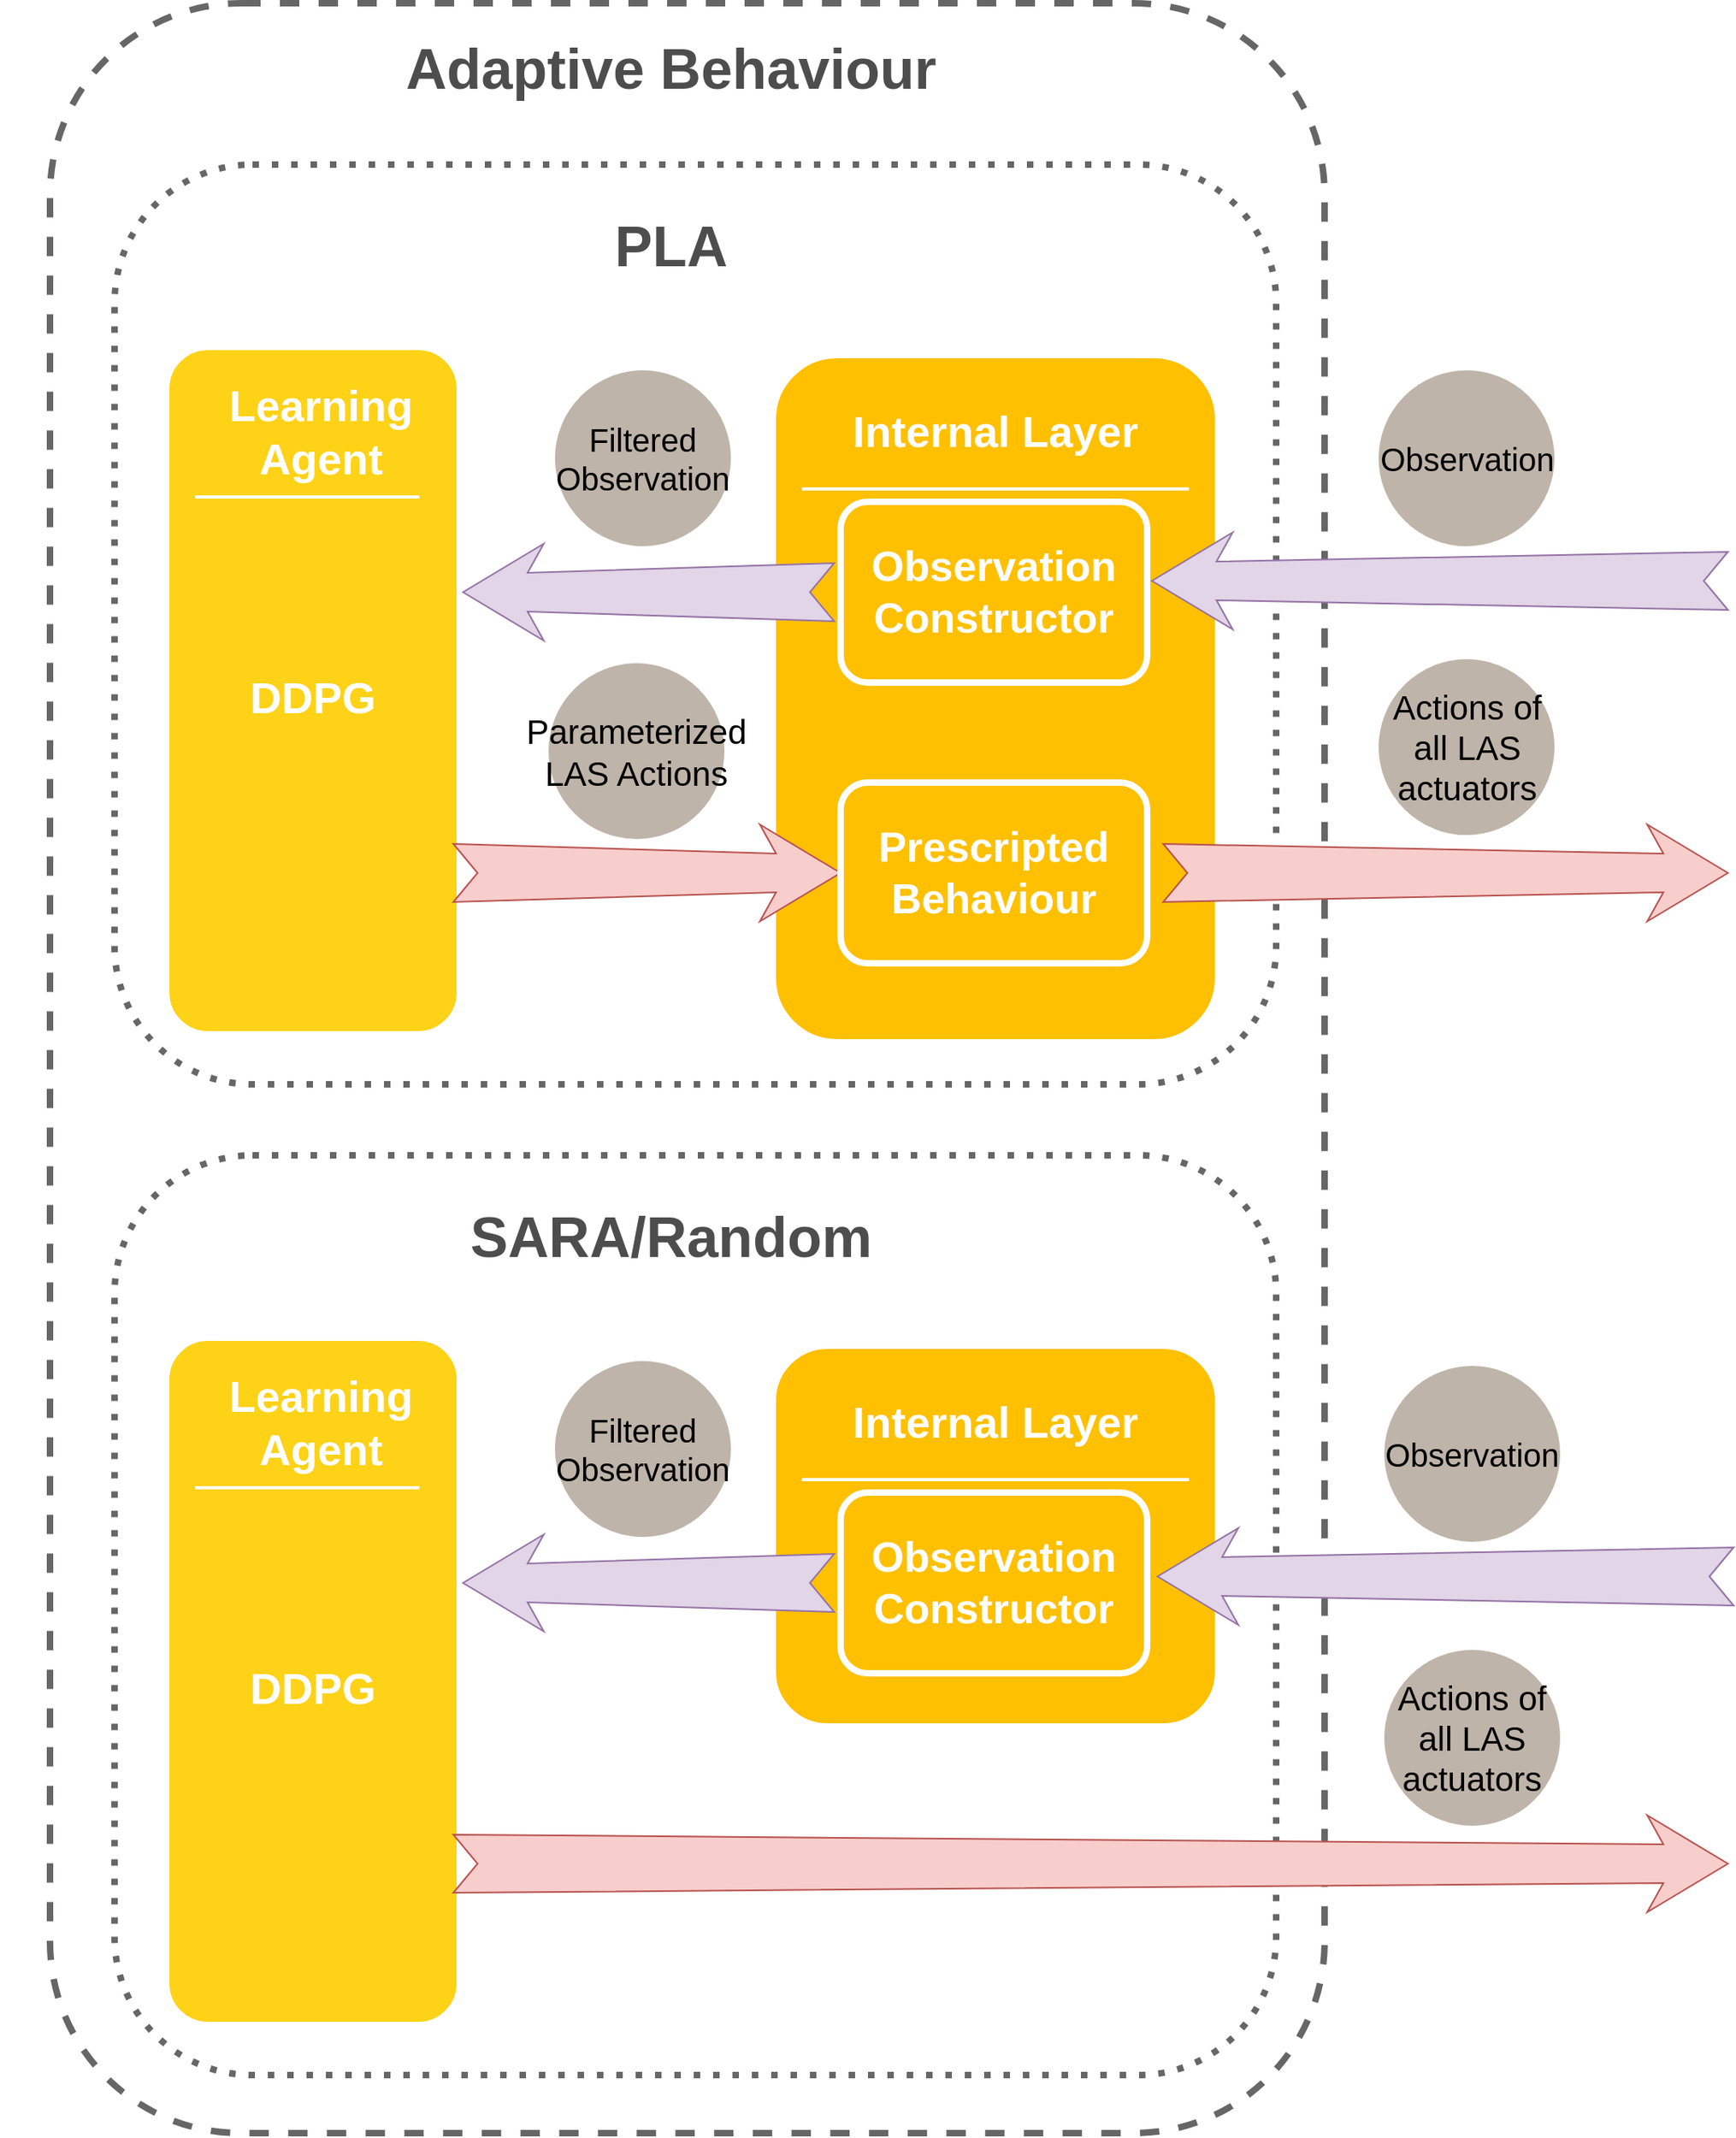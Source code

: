 <mxfile version="12.2.7" type="device" pages="1"><diagram id="vqFxfj5lO9SoeqjPA4Cn" name="Page-1"><mxGraphModel dx="2076" dy="1062" grid="1" gridSize="10" guides="1" tooltips="1" connect="1" arrows="1" fold="1" page="1" pageScale="1" pageWidth="850" pageHeight="1100" math="0" shadow="0"><root><mxCell id="0"/><mxCell id="1" parent="0"/><mxCell id="VZfD3xewa8nLm4OQGa44-46" value="" style="rounded=1;whiteSpace=wrap;html=1;strokeColor=#666666;strokeWidth=4;fillColor=none;align=center;fontColor=#333333;dashed=1;" vertex="1" parent="1"><mxGeometry x="150" y="100" width="790" height="1320" as="geometry"/></mxCell><mxCell id="VZfD3xewa8nLm4OQGa44-27" value="" style="rounded=1;whiteSpace=wrap;html=1;strokeColor=#666666;strokeWidth=4;fillColor=none;align=center;fontColor=#333333;dashed=1;dashPattern=1 2;" vertex="1" parent="1"><mxGeometry x="190" y="200" width="720" height="570" as="geometry"/></mxCell><mxCell id="VZfD3xewa8nLm4OQGa44-1" value="" style="whiteSpace=wrap;html=1;rounded=1;shadow=0;strokeWidth=8;fontSize=20;align=center;fillColor=#FED217;strokeColor=#FFFFFF;" vertex="1" parent="1"><mxGeometry x="220" y="311" width="186" height="430" as="geometry"/></mxCell><mxCell id="VZfD3xewa8nLm4OQGa44-2" value="Learning Agent" style="text;html=1;strokeColor=none;fillColor=none;align=center;verticalAlign=middle;whiteSpace=wrap;rounded=0;shadow=0;fontSize=27;fontColor=#FFFFFF;fontStyle=1" vertex="1" parent="1"><mxGeometry x="230" y="336" width="176" height="60" as="geometry"/></mxCell><mxCell id="VZfD3xewa8nLm4OQGa44-4" value="" style="line;strokeWidth=2;html=1;rounded=0;shadow=0;fontSize=27;align=center;fillColor=none;strokeColor=#FFFFFF;" vertex="1" parent="1"><mxGeometry x="240" y="401" width="139" height="10" as="geometry"/></mxCell><mxCell id="VZfD3xewa8nLm4OQGa44-5" value="&lt;font style=&quot;font-size: 21px&quot; color=&quot;#000000&quot;&gt;Parameterized LAS Actions&lt;/font&gt;" style="ellipse;whiteSpace=wrap;html=1;rounded=0;shadow=0;strokeWidth=6;fontSize=14;align=center;fillColor=#BFB4A9;strokeColor=#FFFFFF;fontColor=#FFFFFF;" vertex="1" parent="1"><mxGeometry x="456" y="506" width="115" height="115" as="geometry"/></mxCell><mxCell id="VZfD3xewa8nLm4OQGa44-7" value="" style="whiteSpace=wrap;html=1;rounded=1;shadow=0;strokeWidth=8;fontSize=20;align=center;fillColor=#FFC001;strokeColor=#FFFFFF;" vertex="1" parent="1"><mxGeometry x="596" y="316" width="280" height="430" as="geometry"/></mxCell><mxCell id="VZfD3xewa8nLm4OQGa44-8" value="Internal Layer" style="text;html=1;strokeColor=none;fillColor=none;align=center;verticalAlign=middle;whiteSpace=wrap;rounded=0;shadow=0;fontSize=27;fontColor=#FFFFFF;fontStyle=1" vertex="1" parent="1"><mxGeometry x="596" y="336" width="280" height="60" as="geometry"/></mxCell><mxCell id="VZfD3xewa8nLm4OQGa44-9" value="" style="line;strokeWidth=2;html=1;rounded=0;shadow=0;fontSize=27;align=center;fillColor=none;strokeColor=#FFFFFF;" vertex="1" parent="1"><mxGeometry x="616" y="396" width="240" height="10" as="geometry"/></mxCell><mxCell id="VZfD3xewa8nLm4OQGa44-10" value="&lt;font style=&quot;font-size: 20px&quot; color=&quot;#000000&quot;&gt;Filtered&lt;br&gt;Observation&lt;/font&gt;" style="ellipse;whiteSpace=wrap;html=1;rounded=0;shadow=0;strokeWidth=6;fontSize=14;align=center;fillColor=#BFB4A9;strokeColor=#FFFFFF;fontColor=#FFFFFF;" vertex="1" parent="1"><mxGeometry x="460" y="324.5" width="115" height="115" as="geometry"/></mxCell><mxCell id="VZfD3xewa8nLm4OQGa44-11" value="" style="html=1;shadow=0;dashed=0;align=center;verticalAlign=middle;shape=mxgraph.arrows2.stylisedArrow;dy=0.6;dx=40;notch=15;feather=0.4;rounded=0;strokeWidth=1;fontSize=27;strokeColor=#9673a6;fillColor=#e1d5e7;rotation=180;" vertex="1" parent="1"><mxGeometry x="406" y="435" width="230" height="60" as="geometry"/></mxCell><mxCell id="VZfD3xewa8nLm4OQGa44-12" value="DDPG" style="text;html=1;strokeColor=none;fillColor=none;align=center;verticalAlign=middle;whiteSpace=wrap;rounded=0;shadow=0;fontSize=27;fontColor=#FFFFFF;fontStyle=1" vertex="1" parent="1"><mxGeometry x="220" y="501" width="186" height="60" as="geometry"/></mxCell><mxCell id="VZfD3xewa8nLm4OQGa44-13" value="&lt;div style=&quot;font-size: 26px&quot;&gt;&lt;font color=&quot;#ffffff&quot;&gt;Observation Constructor&lt;/font&gt;&lt;/div&gt;" style="text;html=1;strokeColor=#FFFFFF;fillColor=none;align=center;verticalAlign=middle;whiteSpace=wrap;rounded=1;shadow=0;fontSize=27;fontColor=#333333;fontStyle=1;strokeWidth=4;" vertex="1" parent="1"><mxGeometry x="640" y="409" width="190" height="112" as="geometry"/></mxCell><mxCell id="VZfD3xewa8nLm4OQGa44-14" value="&lt;font style=&quot;font-size: 21px&quot; color=&quot;#000000&quot;&gt;Actions of all LAS actuators&lt;/font&gt;" style="ellipse;whiteSpace=wrap;html=1;rounded=0;shadow=0;strokeWidth=6;fontSize=14;align=center;fillColor=#BFB4A9;strokeColor=#FFFFFF;fontColor=#FFFFFF;" vertex="1" parent="1"><mxGeometry x="970.5" y="503.5" width="115" height="115" as="geometry"/></mxCell><mxCell id="VZfD3xewa8nLm4OQGa44-15" value="&lt;font style=&quot;font-size: 20px&quot; color=&quot;#000000&quot;&gt;Observation&lt;/font&gt;" style="ellipse;whiteSpace=wrap;html=1;rounded=0;shadow=0;strokeWidth=6;fontSize=14;align=center;fillColor=#BFB4A9;strokeColor=#FFFFFF;fontColor=#FFFFFF;" vertex="1" parent="1"><mxGeometry x="970.5" y="324.5" width="115" height="115" as="geometry"/></mxCell><mxCell id="VZfD3xewa8nLm4OQGa44-16" value="" style="html=1;shadow=0;dashed=0;align=center;verticalAlign=middle;shape=mxgraph.arrows2.stylisedArrow;dy=0.6;dx=40;notch=15;feather=0.4;rounded=0;strokeWidth=1;fontSize=27;strokeColor=#9673a6;fillColor=#e1d5e7;rotation=180;" vertex="1" parent="1"><mxGeometry x="833" y="428" width="357" height="60" as="geometry"/></mxCell><mxCell id="VZfD3xewa8nLm4OQGa44-17" value="" style="html=1;shadow=0;dashed=0;align=center;verticalAlign=middle;shape=mxgraph.arrows2.stylisedArrow;dy=0.6;dx=40;notch=15;feather=0.4;rounded=0;strokeWidth=1;fontSize=27;strokeColor=#b85450;fillColor=#f8cecc;" vertex="1" parent="1"><mxGeometry x="840" y="609" width="350" height="60" as="geometry"/></mxCell><mxCell id="VZfD3xewa8nLm4OQGa44-25" value="DDPG" style="text;html=1;strokeColor=none;fillColor=none;align=center;verticalAlign=middle;whiteSpace=wrap;rounded=0;shadow=0;fontSize=27;fontColor=#FFFFFF;fontStyle=1" vertex="1" parent="1"><mxGeometry x="119" y="970" width="280" height="60" as="geometry"/></mxCell><mxCell id="VZfD3xewa8nLm4OQGa44-6" value="" style="html=1;shadow=0;dashed=0;align=center;verticalAlign=middle;shape=mxgraph.arrows2.stylisedArrow;dy=0.6;dx=40;notch=15;feather=0.4;rounded=0;strokeWidth=1;fontSize=27;strokeColor=#b85450;fillColor=#f8cecc;" vertex="1" parent="1"><mxGeometry x="400" y="609" width="240" height="60" as="geometry"/></mxCell><mxCell id="VZfD3xewa8nLm4OQGa44-26" value="&lt;div style=&quot;font-size: 26px;&quot;&gt;&lt;font color=&quot;#ffffff&quot;&gt;Prescripted Behaviour&lt;/font&gt;&lt;/div&gt;" style="text;html=1;strokeColor=#FFFFFF;fillColor=none;align=center;verticalAlign=middle;whiteSpace=wrap;rounded=1;shadow=0;fontSize=27;fontColor=#333333;fontStyle=1;strokeWidth=4;" vertex="1" parent="1"><mxGeometry x="640" y="583" width="190" height="112" as="geometry"/></mxCell><mxCell id="VZfD3xewa8nLm4OQGa44-28" value="&lt;font color=&quot;#4d4d4d&quot;&gt;&lt;font style=&quot;font-size: 35px&quot;&gt;PLA&lt;/font&gt;&lt;br&gt;&lt;/font&gt;" style="text;html=1;strokeColor=none;fillColor=none;align=center;verticalAlign=middle;whiteSpace=wrap;rounded=0;shadow=0;fontSize=27;fontColor=#FFFFFF;fontStyle=1" vertex="1" parent="1"><mxGeometry x="447" y="220" width="176" height="60" as="geometry"/></mxCell><mxCell id="VZfD3xewa8nLm4OQGa44-29" value="" style="rounded=1;whiteSpace=wrap;html=1;strokeColor=#666666;strokeWidth=4;fillColor=none;align=center;fontColor=#333333;dashed=1;dashPattern=1 2;" vertex="1" parent="1"><mxGeometry x="190" y="814" width="720" height="570" as="geometry"/></mxCell><mxCell id="VZfD3xewa8nLm4OQGa44-30" value="" style="whiteSpace=wrap;html=1;rounded=1;shadow=0;strokeWidth=8;fontSize=20;align=center;fillColor=#FED217;strokeColor=#FFFFFF;" vertex="1" parent="1"><mxGeometry x="220" y="925" width="186" height="430" as="geometry"/></mxCell><mxCell id="VZfD3xewa8nLm4OQGa44-31" value="Learning Agent" style="text;html=1;strokeColor=none;fillColor=none;align=center;verticalAlign=middle;whiteSpace=wrap;rounded=0;shadow=0;fontSize=27;fontColor=#FFFFFF;fontStyle=1" vertex="1" parent="1"><mxGeometry x="230" y="950" width="176" height="60" as="geometry"/></mxCell><mxCell id="VZfD3xewa8nLm4OQGa44-32" value="" style="line;strokeWidth=2;html=1;rounded=0;shadow=0;fontSize=27;align=center;fillColor=none;strokeColor=#FFFFFF;" vertex="1" parent="1"><mxGeometry x="240" y="1015" width="139" height="10" as="geometry"/></mxCell><mxCell id="VZfD3xewa8nLm4OQGa44-33" value="&lt;font color=&quot;#000000&quot;&gt;&lt;span style=&quot;font-size: 21px&quot;&gt;Actions of all LAS actuators&lt;br&gt;&lt;/span&gt;&lt;/font&gt;" style="ellipse;whiteSpace=wrap;html=1;rounded=0;shadow=0;strokeWidth=6;fontSize=14;align=center;fillColor=#BFB4A9;strokeColor=#FFFFFF;fontColor=#FFFFFF;" vertex="1" parent="1"><mxGeometry x="974" y="1117.5" width="115" height="115" as="geometry"/></mxCell><mxCell id="VZfD3xewa8nLm4OQGa44-34" value="" style="whiteSpace=wrap;html=1;rounded=1;shadow=0;strokeWidth=8;fontSize=20;align=center;fillColor=#FFC001;strokeColor=#FFFFFF;" vertex="1" parent="1"><mxGeometry x="596" y="930" width="280" height="240" as="geometry"/></mxCell><mxCell id="VZfD3xewa8nLm4OQGa44-35" value="Internal Layer" style="text;html=1;strokeColor=none;fillColor=none;align=center;verticalAlign=middle;whiteSpace=wrap;rounded=0;shadow=0;fontSize=27;fontColor=#FFFFFF;fontStyle=1" vertex="1" parent="1"><mxGeometry x="596" y="950" width="280" height="60" as="geometry"/></mxCell><mxCell id="VZfD3xewa8nLm4OQGa44-36" value="" style="line;strokeWidth=2;html=1;rounded=0;shadow=0;fontSize=27;align=center;fillColor=none;strokeColor=#FFFFFF;" vertex="1" parent="1"><mxGeometry x="616" y="1010" width="240" height="10" as="geometry"/></mxCell><mxCell id="VZfD3xewa8nLm4OQGa44-37" value="&lt;font style=&quot;font-size: 20px&quot; color=&quot;#000000&quot;&gt;Filtered&lt;br&gt;Observation&lt;/font&gt;" style="ellipse;whiteSpace=wrap;html=1;rounded=0;shadow=0;strokeWidth=6;fontSize=14;align=center;fillColor=#BFB4A9;strokeColor=#FFFFFF;fontColor=#FFFFFF;" vertex="1" parent="1"><mxGeometry x="460" y="938.5" width="115" height="115" as="geometry"/></mxCell><mxCell id="VZfD3xewa8nLm4OQGa44-38" value="" style="html=1;shadow=0;dashed=0;align=center;verticalAlign=middle;shape=mxgraph.arrows2.stylisedArrow;dy=0.6;dx=40;notch=15;feather=0.4;rounded=0;strokeWidth=1;fontSize=27;strokeColor=#9673a6;fillColor=#e1d5e7;rotation=180;" vertex="1" parent="1"><mxGeometry x="406" y="1049" width="230" height="60" as="geometry"/></mxCell><mxCell id="VZfD3xewa8nLm4OQGa44-39" value="DDPG" style="text;html=1;strokeColor=none;fillColor=none;align=center;verticalAlign=middle;whiteSpace=wrap;rounded=0;shadow=0;fontSize=27;fontColor=#FFFFFF;fontStyle=1" vertex="1" parent="1"><mxGeometry x="220" y="1115" width="186" height="60" as="geometry"/></mxCell><mxCell id="VZfD3xewa8nLm4OQGa44-40" value="&lt;div style=&quot;font-size: 26px&quot;&gt;&lt;font color=&quot;#ffffff&quot;&gt;Observation Constructor&lt;/font&gt;&lt;/div&gt;" style="text;html=1;strokeColor=#FFFFFF;fillColor=none;align=center;verticalAlign=middle;whiteSpace=wrap;rounded=1;shadow=0;fontSize=27;fontColor=#333333;fontStyle=1;strokeWidth=4;" vertex="1" parent="1"><mxGeometry x="640" y="1023" width="190" height="112" as="geometry"/></mxCell><mxCell id="VZfD3xewa8nLm4OQGa44-41" value="" style="html=1;shadow=0;dashed=0;align=center;verticalAlign=middle;shape=mxgraph.arrows2.stylisedArrow;dy=0.6;dx=40;notch=15;feather=0.4;rounded=0;strokeWidth=1;fontSize=27;strokeColor=#b85450;fillColor=#f8cecc;" vertex="1" parent="1"><mxGeometry x="400" y="1223" width="790" height="60" as="geometry"/></mxCell><mxCell id="VZfD3xewa8nLm4OQGa44-43" value="&lt;font color=&quot;#4d4d4d&quot;&gt;&lt;font style=&quot;font-size: 35px&quot;&gt;SARA/Random&lt;/font&gt;&lt;br&gt;&lt;/font&gt;" style="text;html=1;strokeColor=none;fillColor=none;align=center;verticalAlign=middle;whiteSpace=wrap;rounded=0;shadow=0;fontSize=27;fontColor=#FFFFFF;fontStyle=1" vertex="1" parent="1"><mxGeometry x="447" y="834" width="176" height="60" as="geometry"/></mxCell><mxCell id="VZfD3xewa8nLm4OQGa44-44" value="&lt;font style=&quot;font-size: 20px&quot; color=&quot;#000000&quot;&gt;Observation&lt;/font&gt;" style="ellipse;whiteSpace=wrap;html=1;rounded=0;shadow=0;strokeWidth=6;fontSize=14;align=center;fillColor=#BFB4A9;strokeColor=#FFFFFF;fontColor=#FFFFFF;" vertex="1" parent="1"><mxGeometry x="974" y="941.5" width="115" height="115" as="geometry"/></mxCell><mxCell id="VZfD3xewa8nLm4OQGa44-45" value="" style="html=1;shadow=0;dashed=0;align=center;verticalAlign=middle;shape=mxgraph.arrows2.stylisedArrow;dy=0.6;dx=40;notch=15;feather=0.4;rounded=0;strokeWidth=1;fontSize=27;strokeColor=#9673a6;fillColor=#e1d5e7;rotation=180;" vertex="1" parent="1"><mxGeometry x="836.5" y="1045" width="357" height="60" as="geometry"/></mxCell><mxCell id="VZfD3xewa8nLm4OQGa44-47" value="&lt;font color=&quot;#4d4d4d&quot;&gt;&lt;font style=&quot;font-size: 35px&quot;&gt;Adaptive Behaviour&lt;/font&gt;&lt;br&gt;&lt;/font&gt;" style="text;html=1;strokeColor=none;fillColor=none;align=center;verticalAlign=middle;whiteSpace=wrap;rounded=0;shadow=0;fontSize=27;fontColor=#FFFFFF;fontStyle=1" vertex="1" parent="1"><mxGeometry x="325" y="110" width="420" height="60" as="geometry"/></mxCell></root></mxGraphModel></diagram></mxfile>